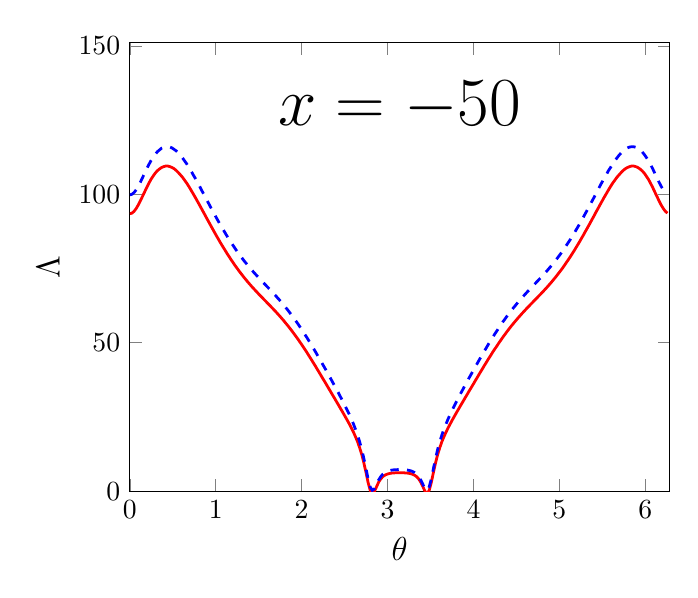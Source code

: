\begin{tikzpicture}[scale=1]

  \begin{axis}[
    xmin = 0,
    xmax = 6.283,
    ymin = 0,
    ymax = 151,
    xlabel = {\large $\theta$},
    ylabel = {\large ${\Lambda}$},
    ylabel near ticks,
    title style={at={(0.5,0.9)},anchor=north},
    title = {\Huge $x = -50$},
  ]

\addplot[red,line width=1pt] coordinates{
(0.0e+00,9.344e+01)
(2.454e-02,9.365e+01)
(4.909e-02,9.426e+01)
(7.363e-02,9.521e+01)
(9.818e-02,9.642e+01)
(1.227e-01,9.782e+01)
(1.473e-01,9.931e+01)
(1.718e-01,1.008e+02)
(1.964e-01,1.023e+02)
(2.209e-01,1.037e+02)
(2.454e-01,1.05e+02)
(2.7e-01,1.061e+02)
(2.945e-01,1.071e+02)
(3.191e-01,1.079e+02)
(3.436e-01,1.085e+02)
(3.682e-01,1.09e+02)
(3.927e-01,1.093e+02)
(4.172e-01,1.095e+02)
(4.418e-01,1.095e+02)
(4.663e-01,1.093e+02)
(4.909e-01,1.09e+02)
(5.154e-01,1.086e+02)
(5.4e-01,1.08e+02)
(5.645e-01,1.073e+02)
(5.891e-01,1.065e+02)
(6.136e-01,1.057e+02)
(6.381e-01,1.047e+02)
(6.627e-01,1.037e+02)
(6.872e-01,1.026e+02)
(7.118e-01,1.014e+02)
(7.363e-01,1.002e+02)
(7.609e-01,9.897e+01)
(7.854e-01,9.771e+01)
(8.099e-01,9.643e+01)
(8.345e-01,9.513e+01)
(8.59e-01,9.383e+01)
(8.836e-01,9.252e+01)
(9.081e-01,9.121e+01)
(9.327e-01,8.992e+01)
(9.572e-01,8.863e+01)
(9.818e-01,8.736e+01)
(1.006e+00,8.61e+01)
(1.031e+00,8.486e+01)
(1.055e+00,8.365e+01)
(1.08e+00,8.246e+01)
(1.105e+00,8.13e+01)
(1.129e+00,8.016e+01)
(1.154e+00,7.906e+01)
(1.178e+00,7.798e+01)
(1.203e+00,7.693e+01)
(1.227e+00,7.591e+01)
(1.252e+00,7.492e+01)
(1.276e+00,7.397e+01)
(1.301e+00,7.304e+01)
(1.325e+00,7.214e+01)
(1.35e+00,7.126e+01)
(1.374e+00,7.042e+01)
(1.399e+00,6.959e+01)
(1.423e+00,6.879e+01)
(1.448e+00,6.801e+01)
(1.473e+00,6.724e+01)
(1.497e+00,6.649e+01)
(1.522e+00,6.575e+01)
(1.546e+00,6.502e+01)
(1.571e+00,6.429e+01)
(1.595e+00,6.356e+01)
(1.62e+00,6.283e+01)
(1.644e+00,6.21e+01)
(1.669e+00,6.135e+01)
(1.694e+00,6.059e+01)
(1.718e+00,5.982e+01)
(1.743e+00,5.903e+01)
(1.767e+00,5.823e+01)
(1.792e+00,5.74e+01)
(1.816e+00,5.654e+01)
(1.841e+00,5.567e+01)
(1.865e+00,5.477e+01)
(1.89e+00,5.384e+01)
(1.914e+00,5.289e+01)
(1.939e+00,5.191e+01)
(1.964e+00,5.091e+01)
(1.988e+00,4.988e+01)
(2.013e+00,4.883e+01)
(2.037e+00,4.776e+01)
(2.062e+00,4.667e+01)
(2.086e+00,4.555e+01)
(2.111e+00,4.442e+01)
(2.135e+00,4.328e+01)
(2.16e+00,4.212e+01)
(2.184e+00,4.094e+01)
(2.209e+00,3.976e+01)
(2.233e+00,3.857e+01)
(2.258e+00,3.738e+01)
(2.283e+00,3.618e+01)
(2.307e+00,3.498e+01)
(2.332e+00,3.378e+01)
(2.356e+00,3.258e+01)
(2.381e+00,3.138e+01)
(2.405e+00,3.018e+01)
(2.43e+00,2.897e+01)
(2.454e+00,2.776e+01)
(2.479e+00,2.654e+01)
(2.503e+00,2.53e+01)
(2.528e+00,2.404e+01)
(2.553e+00,2.274e+01)
(2.577e+00,2.138e+01)
(2.602e+00,1.994e+01)
(2.626e+00,1.837e+01)
(2.651e+00,1.663e+01)
(2.675e+00,1.463e+01)
(2.7e+00,1.229e+01)
(2.724e+00,9.516e+00)
(2.749e+00,6.317e+00)
(2.773e+00,2.979e+00)
(2.798e+00,2.929e-01)
(2.822e+00,-7.803e-01)
(2.847e+00,-7.785e-02)
(2.872e+00,1.489e+00)
(2.896e+00,3.014e+00)
(2.921e+00,4.141e+00)
(2.945e+00,4.9e+00)
(2.97e+00,5.393e+00)
(2.994e+00,5.716e+00)
(3.019e+00,5.923e+00)
(3.043e+00,6.055e+00)
(3.068e+00,6.131e+00)
(3.092e+00,6.175e+00)
(3.117e+00,6.194e+00)
(3.142e+00,6.201e+00)
(3.166e+00,6.194e+00)
(3.191e+00,6.175e+00)
(3.215e+00,6.131e+00)
(3.24e+00,6.055e+00)
(3.264e+00,5.923e+00)
(3.289e+00,5.716e+00)
(3.313e+00,5.393e+00)
(3.338e+00,4.9e+00)
(3.362e+00,4.141e+00)
(3.387e+00,3.014e+00)
(3.412e+00,1.489e+00)
(3.436e+00,-7.785e-02)
(3.461e+00,-7.803e-01)
(3.485e+00,2.929e-01)
(3.51e+00,2.979e+00)
(3.534e+00,6.317e+00)
(3.559e+00,9.516e+00)
(3.583e+00,1.229e+01)
(3.608e+00,1.463e+01)
(3.632e+00,1.663e+01)
(3.657e+00,1.837e+01)
(3.682e+00,1.994e+01)
(3.706e+00,2.138e+01)
(3.731e+00,2.274e+01)
(3.755e+00,2.404e+01)
(3.78e+00,2.53e+01)
(3.804e+00,2.654e+01)
(3.829e+00,2.776e+01)
(3.853e+00,2.897e+01)
(3.878e+00,3.018e+01)
(3.902e+00,3.138e+01)
(3.927e+00,3.258e+01)
(3.951e+00,3.378e+01)
(3.976e+00,3.498e+01)
(4.001e+00,3.618e+01)
(4.025e+00,3.738e+01)
(4.05e+00,3.857e+01)
(4.074e+00,3.976e+01)
(4.099e+00,4.094e+01)
(4.123e+00,4.212e+01)
(4.148e+00,4.328e+01)
(4.172e+00,4.442e+01)
(4.197e+00,4.555e+01)
(4.221e+00,4.667e+01)
(4.246e+00,4.776e+01)
(4.271e+00,4.883e+01)
(4.295e+00,4.988e+01)
(4.32e+00,5.091e+01)
(4.344e+00,5.191e+01)
(4.369e+00,5.289e+01)
(4.393e+00,5.384e+01)
(4.418e+00,5.477e+01)
(4.442e+00,5.567e+01)
(4.467e+00,5.654e+01)
(4.492e+00,5.74e+01)
(4.516e+00,5.823e+01)
(4.541e+00,5.903e+01)
(4.565e+00,5.982e+01)
(4.59e+00,6.059e+01)
(4.614e+00,6.135e+01)
(4.639e+00,6.21e+01)
(4.663e+00,6.283e+01)
(4.688e+00,6.356e+01)
(4.712e+00,6.429e+01)
(4.737e+00,6.502e+01)
(4.761e+00,6.575e+01)
(4.786e+00,6.649e+01)
(4.811e+00,6.724e+01)
(4.835e+00,6.801e+01)
(4.86e+00,6.879e+01)
(4.884e+00,6.959e+01)
(4.909e+00,7.042e+01)
(4.933e+00,7.126e+01)
(4.958e+00,7.214e+01)
(4.982e+00,7.304e+01)
(5.007e+00,7.397e+01)
(5.032e+00,7.492e+01)
(5.056e+00,7.591e+01)
(5.08e+00,7.693e+01)
(5.105e+00,7.798e+01)
(5.13e+00,7.906e+01)
(5.154e+00,8.016e+01)
(5.179e+00,8.13e+01)
(5.203e+00,8.246e+01)
(5.228e+00,8.365e+01)
(5.252e+00,8.486e+01)
(5.277e+00,8.61e+01)
(5.301e+00,8.736e+01)
(5.326e+00,8.863e+01)
(5.351e+00,8.992e+01)
(5.375e+00,9.121e+01)
(5.4e+00,9.252e+01)
(5.424e+00,9.383e+01)
(5.449e+00,9.513e+01)
(5.473e+00,9.643e+01)
(5.498e+00,9.771e+01)
(5.522e+00,9.897e+01)
(5.547e+00,1.002e+02)
(5.571e+00,1.014e+02)
(5.596e+00,1.026e+02)
(5.62e+00,1.037e+02)
(5.645e+00,1.047e+02)
(5.67e+00,1.057e+02)
(5.694e+00,1.065e+02)
(5.719e+00,1.073e+02)
(5.743e+00,1.08e+02)
(5.768e+00,1.086e+02)
(5.792e+00,1.09e+02)
(5.817e+00,1.093e+02)
(5.841e+00,1.095e+02)
(5.866e+00,1.095e+02)
(5.891e+00,1.093e+02)
(5.915e+00,1.09e+02)
(5.94e+00,1.085e+02)
(5.964e+00,1.079e+02)
(5.989e+00,1.071e+02)
(6.013e+00,1.061e+02)
(6.038e+00,1.05e+02)
(6.062e+00,1.037e+02)
(6.087e+00,1.023e+02)
(6.111e+00,1.008e+02)
(6.136e+00,9.931e+01)
(6.16e+00,9.782e+01)
(6.185e+00,9.642e+01)
(6.21e+00,9.521e+01)
(6.234e+00,9.426e+01)
(6.259e+00,9.365e+01)
};

\addplot[blue,dashed,line width=1pt] coordinates{
(0.0e+00,9.981e+01)
(2.454e-02,1.0e+02)
(4.909e-02,1.006e+02)
(7.363e-02,1.015e+02)
(9.818e-02,1.027e+02)
(1.227e-01,1.041e+02)
(1.473e-01,1.056e+02)
(1.718e-01,1.071e+02)
(1.964e-01,1.086e+02)
(2.209e-01,1.1e+02)
(2.454e-01,1.113e+02)
(2.7e-01,1.124e+02)
(2.945e-01,1.134e+02)
(3.191e-01,1.143e+02)
(3.436e-01,1.149e+02)
(3.682e-01,1.155e+02)
(3.927e-01,1.158e+02)
(4.172e-01,1.16e+02)
(4.418e-01,1.16e+02)
(4.663e-01,1.159e+02)
(4.909e-01,1.156e+02)
(5.154e-01,1.151e+02)
(5.4e-01,1.146e+02)
(5.645e-01,1.139e+02)
(5.891e-01,1.131e+02)
(6.136e-01,1.122e+02)
(6.381e-01,1.112e+02)
(6.627e-01,1.102e+02)
(6.872e-01,1.09e+02)
(7.118e-01,1.079e+02)
(7.363e-01,1.066e+02)
(7.609e-01,1.054e+02)
(7.854e-01,1.041e+02)
(8.099e-01,1.028e+02)
(8.345e-01,1.014e+02)
(8.59e-01,1.001e+02)
(8.836e-01,9.873e+01)
(9.081e-01,9.739e+01)
(9.327e-01,9.605e+01)
(9.572e-01,9.473e+01)
(9.818e-01,9.342e+01)
(1.006e+00,9.213e+01)
(1.031e+00,9.085e+01)
(1.055e+00,8.96e+01)
(1.08e+00,8.838e+01)
(1.105e+00,8.718e+01)
(1.129e+00,8.601e+01)
(1.154e+00,8.487e+01)
(1.178e+00,8.377e+01)
(1.203e+00,8.269e+01)
(1.227e+00,8.164e+01)
(1.252e+00,8.063e+01)
(1.276e+00,7.964e+01)
(1.301e+00,7.869e+01)
(1.325e+00,7.776e+01)
(1.35e+00,7.687e+01)
(1.374e+00,7.6e+01)
(1.399e+00,7.515e+01)
(1.423e+00,7.433e+01)
(1.448e+00,7.353e+01)
(1.473e+00,7.274e+01)
(1.497e+00,7.198e+01)
(1.522e+00,7.122e+01)
(1.546e+00,7.047e+01)
(1.571e+00,6.972e+01)
(1.595e+00,6.898e+01)
(1.62e+00,6.823e+01)
(1.644e+00,6.748e+01)
(1.669e+00,6.672e+01)
(1.694e+00,6.594e+01)
(1.718e+00,6.515e+01)
(1.743e+00,6.435e+01)
(1.767e+00,6.352e+01)
(1.792e+00,6.267e+01)
(1.816e+00,6.18e+01)
(1.841e+00,6.091e+01)
(1.865e+00,5.999e+01)
(1.89e+00,5.904e+01)
(1.914e+00,5.807e+01)
(1.939e+00,5.707e+01)
(1.964e+00,5.604e+01)
(1.988e+00,5.499e+01)
(2.013e+00,5.391e+01)
(2.037e+00,5.281e+01)
(2.062e+00,5.169e+01)
(2.086e+00,5.055e+01)
(2.111e+00,4.938e+01)
(2.135e+00,4.82e+01)
(2.16e+00,4.7e+01)
(2.184e+00,4.578e+01)
(2.209e+00,4.455e+01)
(2.233e+00,4.331e+01)
(2.258e+00,4.205e+01)
(2.283e+00,4.079e+01)
(2.307e+00,3.951e+01)
(2.332e+00,3.823e+01)
(2.356e+00,3.694e+01)
(2.381e+00,3.564e+01)
(2.405e+00,3.432e+01)
(2.43e+00,3.3e+01)
(2.454e+00,3.165e+01)
(2.479e+00,3.028e+01)
(2.503e+00,2.888e+01)
(2.528e+00,2.744e+01)
(2.553e+00,2.595e+01)
(2.577e+00,2.438e+01)
(2.602e+00,2.271e+01)
(2.626e+00,2.09e+01)
(2.651e+00,1.89e+01)
(2.675e+00,1.664e+01)
(2.7e+00,1.404e+01)
(2.724e+00,1.102e+01)
(2.749e+00,7.635e+00)
(2.773e+00,4.189e+00)
(2.798e+00,1.448e+00)
(2.822e+00,2.818e-01)
(2.847e+00,8.204e-01)
(2.872e+00,2.256e+00)
(2.896e+00,3.745e+00)
(2.921e+00,4.909e+00)
(2.945e+00,5.728e+00)
(2.97e+00,6.281e+00)
(2.994e+00,6.653e+00)
(3.019e+00,6.899e+00)
(3.043e+00,7.061e+00)
(3.068e+00,7.163e+00)
(3.092e+00,7.225e+00)
(3.117e+00,7.255e+00)
(3.142e+00,7.266e+00)
(3.166e+00,7.255e+00)
(3.191e+00,7.225e+00)
(3.215e+00,7.163e+00)
(3.24e+00,7.061e+00)
(3.264e+00,6.899e+00)
(3.289e+00,6.653e+00)
(3.313e+00,6.281e+00)
(3.338e+00,5.728e+00)
(3.362e+00,4.909e+00)
(3.387e+00,3.745e+00)
(3.412e+00,2.256e+00)
(3.436e+00,8.204e-01)
(3.461e+00,2.818e-01)
(3.485e+00,1.448e+00)
(3.51e+00,4.189e+00)
(3.534e+00,7.635e+00)
(3.559e+00,1.102e+01)
(3.583e+00,1.404e+01)
(3.608e+00,1.664e+01)
(3.632e+00,1.89e+01)
(3.657e+00,2.09e+01)
(3.682e+00,2.271e+01)
(3.706e+00,2.438e+01)
(3.731e+00,2.595e+01)
(3.755e+00,2.744e+01)
(3.78e+00,2.888e+01)
(3.804e+00,3.028e+01)
(3.829e+00,3.165e+01)
(3.853e+00,3.3e+01)
(3.878e+00,3.432e+01)
(3.902e+00,3.564e+01)
(3.927e+00,3.694e+01)
(3.951e+00,3.823e+01)
(3.976e+00,3.951e+01)
(4.001e+00,4.079e+01)
(4.025e+00,4.205e+01)
(4.05e+00,4.331e+01)
(4.074e+00,4.455e+01)
(4.099e+00,4.578e+01)
(4.123e+00,4.7e+01)
(4.148e+00,4.82e+01)
(4.172e+00,4.938e+01)
(4.197e+00,5.055e+01)
(4.221e+00,5.169e+01)
(4.246e+00,5.281e+01)
(4.271e+00,5.391e+01)
(4.295e+00,5.499e+01)
(4.32e+00,5.604e+01)
(4.344e+00,5.707e+01)
(4.369e+00,5.807e+01)
(4.393e+00,5.904e+01)
(4.418e+00,5.999e+01)
(4.442e+00,6.091e+01)
(4.467e+00,6.18e+01)
(4.492e+00,6.267e+01)
(4.516e+00,6.352e+01)
(4.541e+00,6.435e+01)
(4.565e+00,6.515e+01)
(4.59e+00,6.594e+01)
(4.614e+00,6.672e+01)
(4.639e+00,6.748e+01)
(4.663e+00,6.823e+01)
(4.688e+00,6.898e+01)
(4.712e+00,6.972e+01)
(4.737e+00,7.047e+01)
(4.761e+00,7.122e+01)
(4.786e+00,7.198e+01)
(4.811e+00,7.274e+01)
(4.835e+00,7.353e+01)
(4.86e+00,7.433e+01)
(4.884e+00,7.515e+01)
(4.909e+00,7.6e+01)
(4.933e+00,7.687e+01)
(4.958e+00,7.776e+01)
(4.982e+00,7.869e+01)
(5.007e+00,7.964e+01)
(5.032e+00,8.063e+01)
(5.056e+00,8.164e+01)
(5.08e+00,8.269e+01)
(5.105e+00,8.377e+01)
(5.13e+00,8.487e+01)
(5.154e+00,8.601e+01)
(5.179e+00,8.718e+01)
(5.203e+00,8.838e+01)
(5.228e+00,8.96e+01)
(5.252e+00,9.085e+01)
(5.277e+00,9.213e+01)
(5.301e+00,9.342e+01)
(5.326e+00,9.473e+01)
(5.351e+00,9.605e+01)
(5.375e+00,9.739e+01)
(5.4e+00,9.873e+01)
(5.424e+00,1.001e+02)
(5.449e+00,1.014e+02)
(5.473e+00,1.028e+02)
(5.498e+00,1.041e+02)
(5.522e+00,1.054e+02)
(5.547e+00,1.066e+02)
(5.571e+00,1.079e+02)
(5.596e+00,1.09e+02)
(5.62e+00,1.102e+02)
(5.645e+00,1.112e+02)
(5.67e+00,1.122e+02)
(5.694e+00,1.131e+02)
(5.719e+00,1.139e+02)
(5.743e+00,1.146e+02)
(5.768e+00,1.151e+02)
(5.792e+00,1.156e+02)
(5.817e+00,1.159e+02)
(5.841e+00,1.16e+02)
(5.866e+00,1.16e+02)
(5.891e+00,1.158e+02)
(5.915e+00,1.155e+02)
(5.94e+00,1.149e+02)
(5.964e+00,1.143e+02)
(5.989e+00,1.134e+02)
(6.013e+00,1.124e+02)
(6.038e+00,1.113e+02)
(6.062e+00,1.1e+02)
(6.087e+00,1.086e+02)
(6.111e+00,1.071e+02)
(6.136e+00,1.056e+02)
(6.16e+00,1.041e+02)
(6.185e+00,1.027e+02)
(6.21e+00,1.015e+02)
(6.234e+00,1.006e+02)
(6.259e+00,1.0e+02)
};

\end{axis}


\end{tikzpicture}
